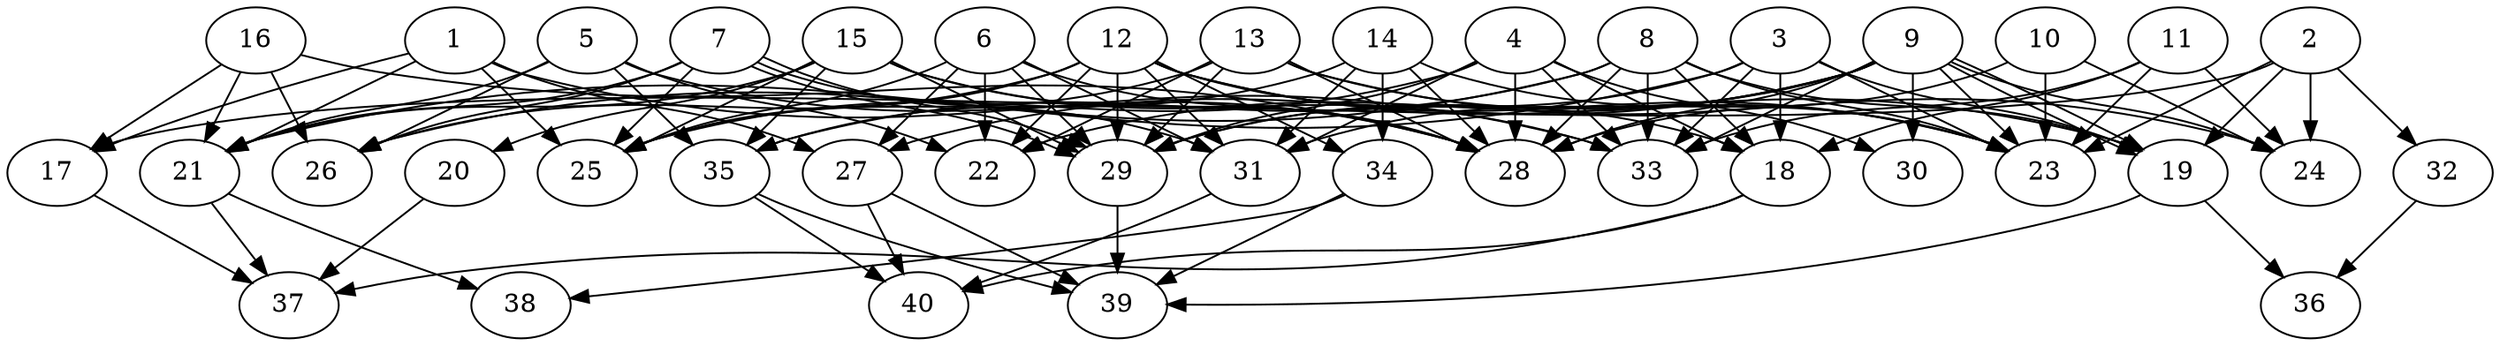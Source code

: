 // DAG automatically generated by daggen at Tue Aug  6 16:28:35 2019
// ./daggen --dot -n 40 --ccr 0.5 --fat 0.8 --regular 0.5 --density 0.6 --mindata 5242880 --maxdata 52428800 
digraph G {
  1 [size="73852928", alpha="0.12", expect_size="36926464"] 
  1 -> 17 [size ="36926464"]
  1 -> 21 [size ="36926464"]
  1 -> 25 [size ="36926464"]
  1 -> 27 [size ="36926464"]
  1 -> 33 [size ="36926464"]
  2 [size="86056960", alpha="0.01", expect_size="43028480"] 
  2 -> 17 [size ="43028480"]
  2 -> 19 [size ="43028480"]
  2 -> 23 [size ="43028480"]
  2 -> 24 [size ="43028480"]
  2 -> 32 [size ="43028480"]
  3 [size="98709504", alpha="0.08", expect_size="49354752"] 
  3 -> 18 [size ="49354752"]
  3 -> 19 [size ="49354752"]
  3 -> 21 [size ="49354752"]
  3 -> 23 [size ="49354752"]
  3 -> 29 [size ="49354752"]
  3 -> 33 [size ="49354752"]
  4 [size="24803328", alpha="0.15", expect_size="12401664"] 
  4 -> 18 [size ="12401664"]
  4 -> 25 [size ="12401664"]
  4 -> 28 [size ="12401664"]
  4 -> 29 [size ="12401664"]
  4 -> 30 [size ="12401664"]
  4 -> 31 [size ="12401664"]
  4 -> 33 [size ="12401664"]
  5 [size="27072512", alpha="0.12", expect_size="13536256"] 
  5 -> 21 [size ="13536256"]
  5 -> 22 [size ="13536256"]
  5 -> 26 [size ="13536256"]
  5 -> 28 [size ="13536256"]
  5 -> 35 [size ="13536256"]
  6 [size="91455488", alpha="0.12", expect_size="45727744"] 
  6 -> 22 [size ="45727744"]
  6 -> 25 [size ="45727744"]
  6 -> 27 [size ="45727744"]
  6 -> 28 [size ="45727744"]
  6 -> 29 [size ="45727744"]
  6 -> 31 [size ="45727744"]
  7 [size="97300480", alpha="0.17", expect_size="48650240"] 
  7 -> 21 [size ="48650240"]
  7 -> 25 [size ="48650240"]
  7 -> 26 [size ="48650240"]
  7 -> 29 [size ="48650240"]
  7 -> 29 [size ="48650240"]
  7 -> 31 [size ="48650240"]
  8 [size="87916544", alpha="0.10", expect_size="43958272"] 
  8 -> 18 [size ="43958272"]
  8 -> 19 [size ="43958272"]
  8 -> 23 [size ="43958272"]
  8 -> 26 [size ="43958272"]
  8 -> 28 [size ="43958272"]
  8 -> 33 [size ="43958272"]
  8 -> 35 [size ="43958272"]
  9 [size="22534144", alpha="0.15", expect_size="11267072"] 
  9 -> 19 [size ="11267072"]
  9 -> 19 [size ="11267072"]
  9 -> 22 [size ="11267072"]
  9 -> 23 [size ="11267072"]
  9 -> 24 [size ="11267072"]
  9 -> 27 [size ="11267072"]
  9 -> 28 [size ="11267072"]
  9 -> 29 [size ="11267072"]
  9 -> 30 [size ="11267072"]
  9 -> 31 [size ="11267072"]
  9 -> 33 [size ="11267072"]
  10 [size="28764160", alpha="0.05", expect_size="14382080"] 
  10 -> 23 [size ="14382080"]
  10 -> 24 [size ="14382080"]
  10 -> 28 [size ="14382080"]
  11 [size="32798720", alpha="0.04", expect_size="16399360"] 
  11 -> 18 [size ="16399360"]
  11 -> 23 [size ="16399360"]
  11 -> 24 [size ="16399360"]
  11 -> 33 [size ="16399360"]
  12 [size="88074240", alpha="0.07", expect_size="44037120"] 
  12 -> 18 [size ="44037120"]
  12 -> 19 [size ="44037120"]
  12 -> 22 [size ="44037120"]
  12 -> 23 [size ="44037120"]
  12 -> 25 [size ="44037120"]
  12 -> 26 [size ="44037120"]
  12 -> 29 [size ="44037120"]
  12 -> 31 [size ="44037120"]
  12 -> 34 [size ="44037120"]
  13 [size="92579840", alpha="0.02", expect_size="46289920"] 
  13 -> 22 [size ="46289920"]
  13 -> 23 [size ="46289920"]
  13 -> 24 [size ="46289920"]
  13 -> 25 [size ="46289920"]
  13 -> 28 [size ="46289920"]
  13 -> 29 [size ="46289920"]
  14 [size="37320704", alpha="0.10", expect_size="18660352"] 
  14 -> 23 [size ="18660352"]
  14 -> 28 [size ="18660352"]
  14 -> 31 [size ="18660352"]
  14 -> 34 [size ="18660352"]
  14 -> 35 [size ="18660352"]
  15 [size="16076800", alpha="0.11", expect_size="8038400"] 
  15 -> 20 [size ="8038400"]
  15 -> 21 [size ="8038400"]
  15 -> 25 [size ="8038400"]
  15 -> 28 [size ="8038400"]
  15 -> 29 [size ="8038400"]
  15 -> 33 [size ="8038400"]
  15 -> 35 [size ="8038400"]
  16 [size="74575872", alpha="0.15", expect_size="37287936"] 
  16 -> 17 [size ="37287936"]
  16 -> 21 [size ="37287936"]
  16 -> 26 [size ="37287936"]
  16 -> 28 [size ="37287936"]
  17 [size="37232640", alpha="0.05", expect_size="18616320"] 
  17 -> 37 [size ="18616320"]
  18 [size="23031808", alpha="0.06", expect_size="11515904"] 
  18 -> 37 [size ="11515904"]
  18 -> 40 [size ="11515904"]
  19 [size="71129088", alpha="0.02", expect_size="35564544"] 
  19 -> 36 [size ="35564544"]
  19 -> 39 [size ="35564544"]
  20 [size="47505408", alpha="0.05", expect_size="23752704"] 
  20 -> 37 [size ="23752704"]
  21 [size="71575552", alpha="0.01", expect_size="35787776"] 
  21 -> 37 [size ="35787776"]
  21 -> 38 [size ="35787776"]
  22 [size="91070464", alpha="0.13", expect_size="45535232"] 
  23 [size="28772352", alpha="0.04", expect_size="14386176"] 
  24 [size="36853760", alpha="0.18", expect_size="18426880"] 
  25 [size="85512192", alpha="0.15", expect_size="42756096"] 
  26 [size="45338624", alpha="0.10", expect_size="22669312"] 
  27 [size="22337536", alpha="0.03", expect_size="11168768"] 
  27 -> 39 [size ="11168768"]
  27 -> 40 [size ="11168768"]
  28 [size="44189696", alpha="0.12", expect_size="22094848"] 
  29 [size="74553344", alpha="0.04", expect_size="37276672"] 
  29 -> 39 [size ="37276672"]
  30 [size="83539968", alpha="0.20", expect_size="41769984"] 
  31 [size="11036672", alpha="0.00", expect_size="5518336"] 
  31 -> 40 [size ="5518336"]
  32 [size="14784512", alpha="0.17", expect_size="7392256"] 
  32 -> 36 [size ="7392256"]
  33 [size="75978752", alpha="0.12", expect_size="37989376"] 
  34 [size="94103552", alpha="0.12", expect_size="47051776"] 
  34 -> 38 [size ="47051776"]
  34 -> 39 [size ="47051776"]
  35 [size="83478528", alpha="0.13", expect_size="41739264"] 
  35 -> 39 [size ="41739264"]
  35 -> 40 [size ="41739264"]
  36 [size="60688384", alpha="0.08", expect_size="30344192"] 
  37 [size="12335104", alpha="0.09", expect_size="6167552"] 
  38 [size="25231360", alpha="0.12", expect_size="12615680"] 
  39 [size="82440192", alpha="0.08", expect_size="41220096"] 
  40 [size="101638144", alpha="0.12", expect_size="50819072"] 
}
